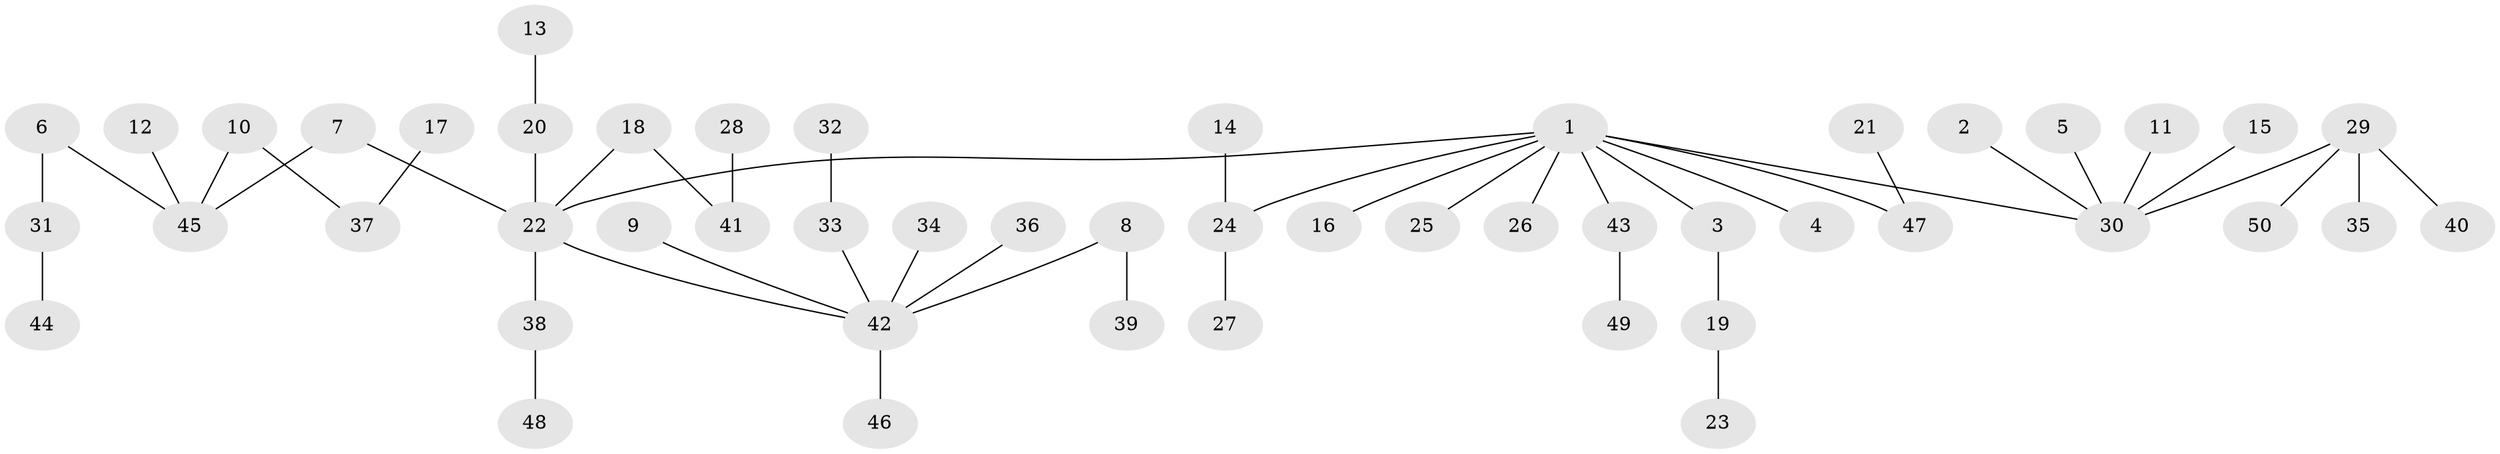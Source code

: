 // original degree distribution, {6: 0.010101010101010102, 4: 0.08080808080808081, 7: 0.020202020202020204, 1: 0.5151515151515151, 3: 0.13131313131313133, 2: 0.23232323232323232, 8: 0.010101010101010102}
// Generated by graph-tools (version 1.1) at 2025/26/03/09/25 03:26:29]
// undirected, 50 vertices, 49 edges
graph export_dot {
graph [start="1"]
  node [color=gray90,style=filled];
  1;
  2;
  3;
  4;
  5;
  6;
  7;
  8;
  9;
  10;
  11;
  12;
  13;
  14;
  15;
  16;
  17;
  18;
  19;
  20;
  21;
  22;
  23;
  24;
  25;
  26;
  27;
  28;
  29;
  30;
  31;
  32;
  33;
  34;
  35;
  36;
  37;
  38;
  39;
  40;
  41;
  42;
  43;
  44;
  45;
  46;
  47;
  48;
  49;
  50;
  1 -- 3 [weight=1.0];
  1 -- 4 [weight=1.0];
  1 -- 16 [weight=1.0];
  1 -- 22 [weight=1.0];
  1 -- 24 [weight=1.0];
  1 -- 25 [weight=1.0];
  1 -- 26 [weight=1.0];
  1 -- 30 [weight=1.0];
  1 -- 43 [weight=1.0];
  1 -- 47 [weight=1.0];
  2 -- 30 [weight=1.0];
  3 -- 19 [weight=1.0];
  5 -- 30 [weight=1.0];
  6 -- 31 [weight=1.0];
  6 -- 45 [weight=1.0];
  7 -- 22 [weight=1.0];
  7 -- 45 [weight=1.0];
  8 -- 39 [weight=1.0];
  8 -- 42 [weight=1.0];
  9 -- 42 [weight=1.0];
  10 -- 37 [weight=1.0];
  10 -- 45 [weight=1.0];
  11 -- 30 [weight=1.0];
  12 -- 45 [weight=1.0];
  13 -- 20 [weight=1.0];
  14 -- 24 [weight=1.0];
  15 -- 30 [weight=1.0];
  17 -- 37 [weight=1.0];
  18 -- 22 [weight=1.0];
  18 -- 41 [weight=1.0];
  19 -- 23 [weight=1.0];
  20 -- 22 [weight=1.0];
  21 -- 47 [weight=1.0];
  22 -- 38 [weight=1.0];
  22 -- 42 [weight=1.0];
  24 -- 27 [weight=1.0];
  28 -- 41 [weight=1.0];
  29 -- 30 [weight=1.0];
  29 -- 35 [weight=1.0];
  29 -- 40 [weight=1.0];
  29 -- 50 [weight=1.0];
  31 -- 44 [weight=1.0];
  32 -- 33 [weight=1.0];
  33 -- 42 [weight=1.0];
  34 -- 42 [weight=1.0];
  36 -- 42 [weight=1.0];
  38 -- 48 [weight=1.0];
  42 -- 46 [weight=1.0];
  43 -- 49 [weight=1.0];
}
